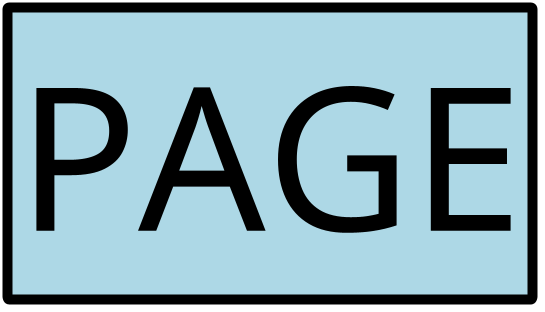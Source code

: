 @startuml

skinparam ComponentStyle rectangle
skinparam Component {
    FontSize 200
    BackgroundColor LightBlue
    BorderThickness 10
    BorderColor black
}

skinparam Rectangle {
    BackgroundColor transparent
    BorderColor transparent
}

component "PAGE" as p1

@enduml